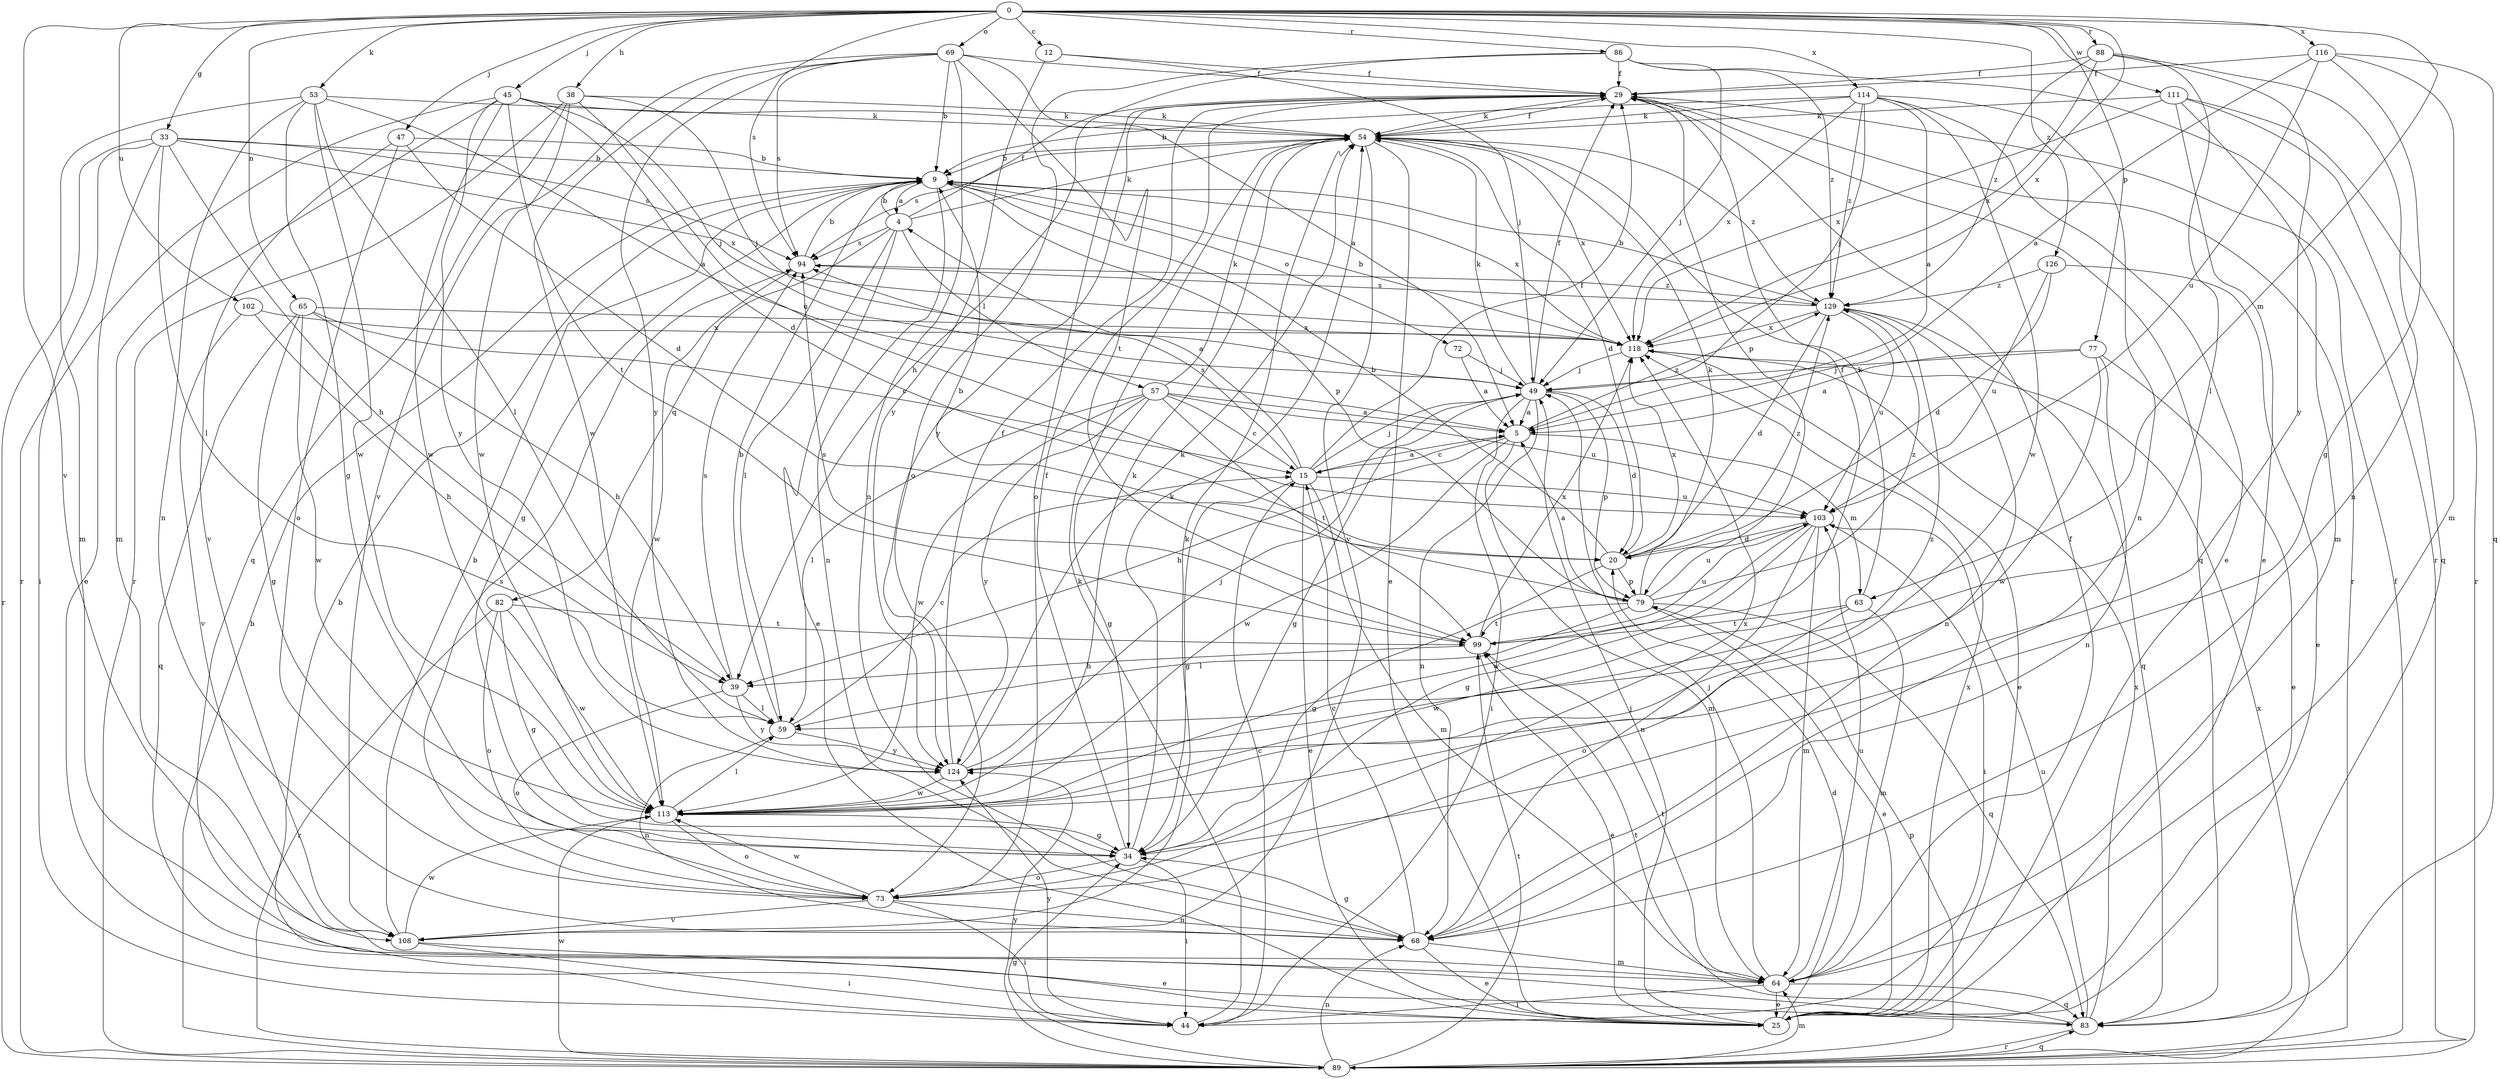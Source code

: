 strict digraph  {
0;
4;
5;
9;
12;
15;
20;
25;
29;
33;
34;
38;
39;
44;
45;
47;
49;
53;
54;
57;
59;
63;
64;
65;
68;
69;
72;
73;
77;
79;
82;
83;
86;
88;
89;
94;
99;
102;
103;
108;
111;
113;
114;
116;
118;
124;
126;
129;
0 -> 12  [label=c];
0 -> 33  [label=g];
0 -> 38  [label=h];
0 -> 45  [label=j];
0 -> 47  [label=j];
0 -> 53  [label=k];
0 -> 63  [label=m];
0 -> 65  [label=n];
0 -> 69  [label=o];
0 -> 77  [label=p];
0 -> 86  [label=r];
0 -> 88  [label=r];
0 -> 94  [label=s];
0 -> 102  [label=u];
0 -> 108  [label=v];
0 -> 111  [label=w];
0 -> 114  [label=x];
0 -> 116  [label=x];
0 -> 118  [label=x];
0 -> 126  [label=z];
4 -> 9  [label=b];
4 -> 25  [label=e];
4 -> 29  [label=f];
4 -> 54  [label=k];
4 -> 57  [label=l];
4 -> 59  [label=l];
4 -> 82  [label=q];
4 -> 94  [label=s];
5 -> 15  [label=c];
5 -> 39  [label=h];
5 -> 63  [label=m];
5 -> 64  [label=m];
5 -> 113  [label=w];
5 -> 129  [label=z];
9 -> 4  [label=a];
9 -> 34  [label=g];
9 -> 68  [label=n];
9 -> 72  [label=o];
9 -> 79  [label=p];
9 -> 118  [label=x];
12 -> 29  [label=f];
12 -> 49  [label=j];
12 -> 124  [label=y];
15 -> 4  [label=a];
15 -> 5  [label=a];
15 -> 25  [label=e];
15 -> 29  [label=f];
15 -> 34  [label=g];
15 -> 49  [label=j];
15 -> 64  [label=m];
15 -> 94  [label=s];
15 -> 103  [label=u];
20 -> 9  [label=b];
20 -> 34  [label=g];
20 -> 79  [label=p];
20 -> 118  [label=x];
20 -> 129  [label=z];
25 -> 20  [label=d];
25 -> 49  [label=j];
25 -> 118  [label=x];
29 -> 54  [label=k];
29 -> 73  [label=o];
29 -> 79  [label=p];
29 -> 83  [label=q];
29 -> 89  [label=r];
29 -> 124  [label=y];
33 -> 9  [label=b];
33 -> 25  [label=e];
33 -> 39  [label=h];
33 -> 44  [label=i];
33 -> 59  [label=l];
33 -> 89  [label=r];
33 -> 94  [label=s];
33 -> 118  [label=x];
34 -> 29  [label=f];
34 -> 44  [label=i];
34 -> 54  [label=k];
34 -> 73  [label=o];
38 -> 49  [label=j];
38 -> 54  [label=k];
38 -> 83  [label=q];
38 -> 89  [label=r];
38 -> 103  [label=u];
38 -> 113  [label=w];
39 -> 59  [label=l];
39 -> 73  [label=o];
39 -> 94  [label=s];
39 -> 124  [label=y];
44 -> 9  [label=b];
44 -> 15  [label=c];
44 -> 54  [label=k];
44 -> 124  [label=y];
45 -> 20  [label=d];
45 -> 49  [label=j];
45 -> 54  [label=k];
45 -> 64  [label=m];
45 -> 89  [label=r];
45 -> 99  [label=t];
45 -> 113  [label=w];
45 -> 124  [label=y];
47 -> 9  [label=b];
47 -> 20  [label=d];
47 -> 73  [label=o];
47 -> 108  [label=v];
49 -> 5  [label=a];
49 -> 20  [label=d];
49 -> 29  [label=f];
49 -> 34  [label=g];
49 -> 44  [label=i];
49 -> 54  [label=k];
49 -> 68  [label=n];
49 -> 79  [label=p];
53 -> 5  [label=a];
53 -> 34  [label=g];
53 -> 54  [label=k];
53 -> 59  [label=l];
53 -> 64  [label=m];
53 -> 68  [label=n];
53 -> 113  [label=w];
54 -> 9  [label=b];
54 -> 20  [label=d];
54 -> 25  [label=e];
54 -> 29  [label=f];
54 -> 94  [label=s];
54 -> 108  [label=v];
54 -> 118  [label=x];
54 -> 129  [label=z];
57 -> 5  [label=a];
57 -> 15  [label=c];
57 -> 34  [label=g];
57 -> 54  [label=k];
57 -> 59  [label=l];
57 -> 99  [label=t];
57 -> 103  [label=u];
57 -> 113  [label=w];
57 -> 124  [label=y];
59 -> 9  [label=b];
59 -> 15  [label=c];
59 -> 68  [label=n];
59 -> 124  [label=y];
63 -> 54  [label=k];
63 -> 64  [label=m];
63 -> 73  [label=o];
63 -> 99  [label=t];
63 -> 113  [label=w];
64 -> 25  [label=e];
64 -> 29  [label=f];
64 -> 44  [label=i];
64 -> 49  [label=j];
64 -> 83  [label=q];
64 -> 99  [label=t];
64 -> 103  [label=u];
65 -> 15  [label=c];
65 -> 34  [label=g];
65 -> 39  [label=h];
65 -> 83  [label=q];
65 -> 113  [label=w];
65 -> 118  [label=x];
68 -> 15  [label=c];
68 -> 25  [label=e];
68 -> 34  [label=g];
68 -> 64  [label=m];
69 -> 5  [label=a];
69 -> 9  [label=b];
69 -> 29  [label=f];
69 -> 68  [label=n];
69 -> 94  [label=s];
69 -> 99  [label=t];
69 -> 108  [label=v];
69 -> 113  [label=w];
69 -> 124  [label=y];
72 -> 5  [label=a];
72 -> 49  [label=j];
73 -> 44  [label=i];
73 -> 68  [label=n];
73 -> 94  [label=s];
73 -> 108  [label=v];
73 -> 113  [label=w];
73 -> 118  [label=x];
77 -> 5  [label=a];
77 -> 25  [label=e];
77 -> 49  [label=j];
77 -> 68  [label=n];
77 -> 113  [label=w];
79 -> 5  [label=a];
79 -> 9  [label=b];
79 -> 25  [label=e];
79 -> 54  [label=k];
79 -> 59  [label=l];
79 -> 83  [label=q];
79 -> 99  [label=t];
79 -> 103  [label=u];
79 -> 129  [label=z];
82 -> 34  [label=g];
82 -> 73  [label=o];
82 -> 89  [label=r];
82 -> 99  [label=t];
82 -> 113  [label=w];
83 -> 89  [label=r];
83 -> 99  [label=t];
83 -> 103  [label=u];
83 -> 118  [label=x];
86 -> 29  [label=f];
86 -> 39  [label=h];
86 -> 49  [label=j];
86 -> 73  [label=o];
86 -> 89  [label=r];
86 -> 129  [label=z];
88 -> 29  [label=f];
88 -> 59  [label=l];
88 -> 68  [label=n];
88 -> 118  [label=x];
88 -> 124  [label=y];
88 -> 129  [label=z];
89 -> 9  [label=b];
89 -> 29  [label=f];
89 -> 34  [label=g];
89 -> 64  [label=m];
89 -> 68  [label=n];
89 -> 79  [label=p];
89 -> 83  [label=q];
89 -> 99  [label=t];
89 -> 113  [label=w];
89 -> 118  [label=x];
89 -> 124  [label=y];
94 -> 9  [label=b];
94 -> 113  [label=w];
94 -> 129  [label=z];
99 -> 25  [label=e];
99 -> 29  [label=f];
99 -> 39  [label=h];
99 -> 94  [label=s];
99 -> 103  [label=u];
99 -> 118  [label=x];
102 -> 39  [label=h];
102 -> 108  [label=v];
102 -> 118  [label=x];
103 -> 20  [label=d];
103 -> 34  [label=g];
103 -> 44  [label=i];
103 -> 64  [label=m];
103 -> 68  [label=n];
103 -> 113  [label=w];
108 -> 9  [label=b];
108 -> 25  [label=e];
108 -> 44  [label=i];
108 -> 54  [label=k];
108 -> 113  [label=w];
111 -> 25  [label=e];
111 -> 54  [label=k];
111 -> 64  [label=m];
111 -> 83  [label=q];
111 -> 89  [label=r];
111 -> 118  [label=x];
113 -> 34  [label=g];
113 -> 54  [label=k];
113 -> 59  [label=l];
113 -> 73  [label=o];
114 -> 5  [label=a];
114 -> 9  [label=b];
114 -> 25  [label=e];
114 -> 49  [label=j];
114 -> 54  [label=k];
114 -> 68  [label=n];
114 -> 113  [label=w];
114 -> 118  [label=x];
114 -> 129  [label=z];
116 -> 5  [label=a];
116 -> 29  [label=f];
116 -> 34  [label=g];
116 -> 64  [label=m];
116 -> 83  [label=q];
116 -> 103  [label=u];
118 -> 9  [label=b];
118 -> 25  [label=e];
118 -> 49  [label=j];
124 -> 29  [label=f];
124 -> 49  [label=j];
124 -> 54  [label=k];
124 -> 113  [label=w];
124 -> 129  [label=z];
126 -> 20  [label=d];
126 -> 25  [label=e];
126 -> 103  [label=u];
126 -> 129  [label=z];
129 -> 9  [label=b];
129 -> 20  [label=d];
129 -> 68  [label=n];
129 -> 83  [label=q];
129 -> 94  [label=s];
129 -> 103  [label=u];
129 -> 118  [label=x];
}

